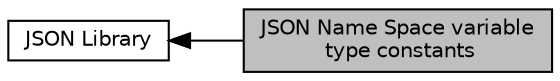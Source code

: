 digraph "JSON Name Space variable type constants"
{
  edge [fontname="Helvetica",fontsize="10",labelfontname="Helvetica",labelfontsize="10"];
  node [fontname="Helvetica",fontsize="10",shape=record];
  rankdir=LR;
  Node1 [label="JSON Library",height=0.2,width=0.4,color="black", fillcolor="white", style="filled",URL="$group__jsonlib.html"];
  Node0 [label="JSON Name Space variable\l type constants",height=0.2,width=0.4,color="black", fillcolor="grey75", style="filled", fontcolor="black"];
  Node1->Node0 [shape=plaintext, dir="back", style="solid"];
}
